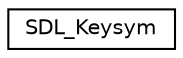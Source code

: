 digraph "Graphical Class Hierarchy"
{
 // LATEX_PDF_SIZE
  edge [fontname="Helvetica",fontsize="10",labelfontname="Helvetica",labelfontsize="10"];
  node [fontname="Helvetica",fontsize="10",shape=record];
  rankdir="LR";
  Node0 [label="SDL_Keysym",height=0.2,width=0.4,color="black", fillcolor="white", style="filled",URL="$structSDL__Keysym.html",tooltip="The SDL keysym structure, used in key events."];
}
